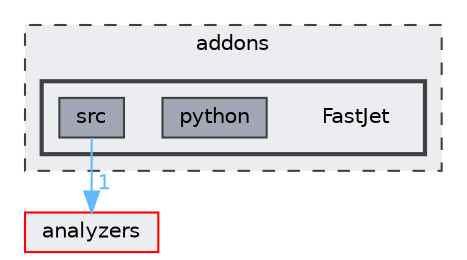digraph "addons/FastJet"
{
 // LATEX_PDF_SIZE
  bgcolor="transparent";
  edge [fontname=Helvetica,fontsize=10,labelfontname=Helvetica,labelfontsize=10];
  node [fontname=Helvetica,fontsize=10,shape=box,height=0.2,width=0.4];
  compound=true
  subgraph clusterdir_1233bc0a3e869c10318208e4553a4fcb {
    graph [ bgcolor="#ecedf0", pencolor="grey25", label="addons", fontname=Helvetica,fontsize=10 style="filled,dashed", URL="dir_1233bc0a3e869c10318208e4553a4fcb.html",tooltip=""]
  subgraph clusterdir_582ea236d635d8d6ee0286241c4903aa {
    graph [ bgcolor="#ecedf0", pencolor="grey25", label="", fontname=Helvetica,fontsize=10 style="filled,bold", URL="dir_582ea236d635d8d6ee0286241c4903aa.html",tooltip=""]
    dir_582ea236d635d8d6ee0286241c4903aa [shape=plaintext, label="FastJet"];
  dir_4254a2521d885b20cc3e1781b0f30cf6 [label="python", fillcolor="#a1a7b4", color="grey25", style="filled", URL="dir_4254a2521d885b20cc3e1781b0f30cf6.html",tooltip=""];
  dir_62268bbff9f35771113d5f7f28c03b25 [label="src", fillcolor="#a1a7b4", color="grey25", style="filled", URL="dir_62268bbff9f35771113d5f7f28c03b25.html",tooltip=""];
  }
  }
  dir_3d03528d2400acc3fc02bc2b11bada0c [label="analyzers", fillcolor="#ecedf0", color="red", style="filled", URL="dir_3d03528d2400acc3fc02bc2b11bada0c.html",tooltip=""];
  dir_62268bbff9f35771113d5f7f28c03b25->dir_3d03528d2400acc3fc02bc2b11bada0c [headlabel="1", labeldistance=1.5 headhref="dir_000012_000001.html" href="dir_000012_000001.html" color="steelblue1" fontcolor="steelblue1"];
}
